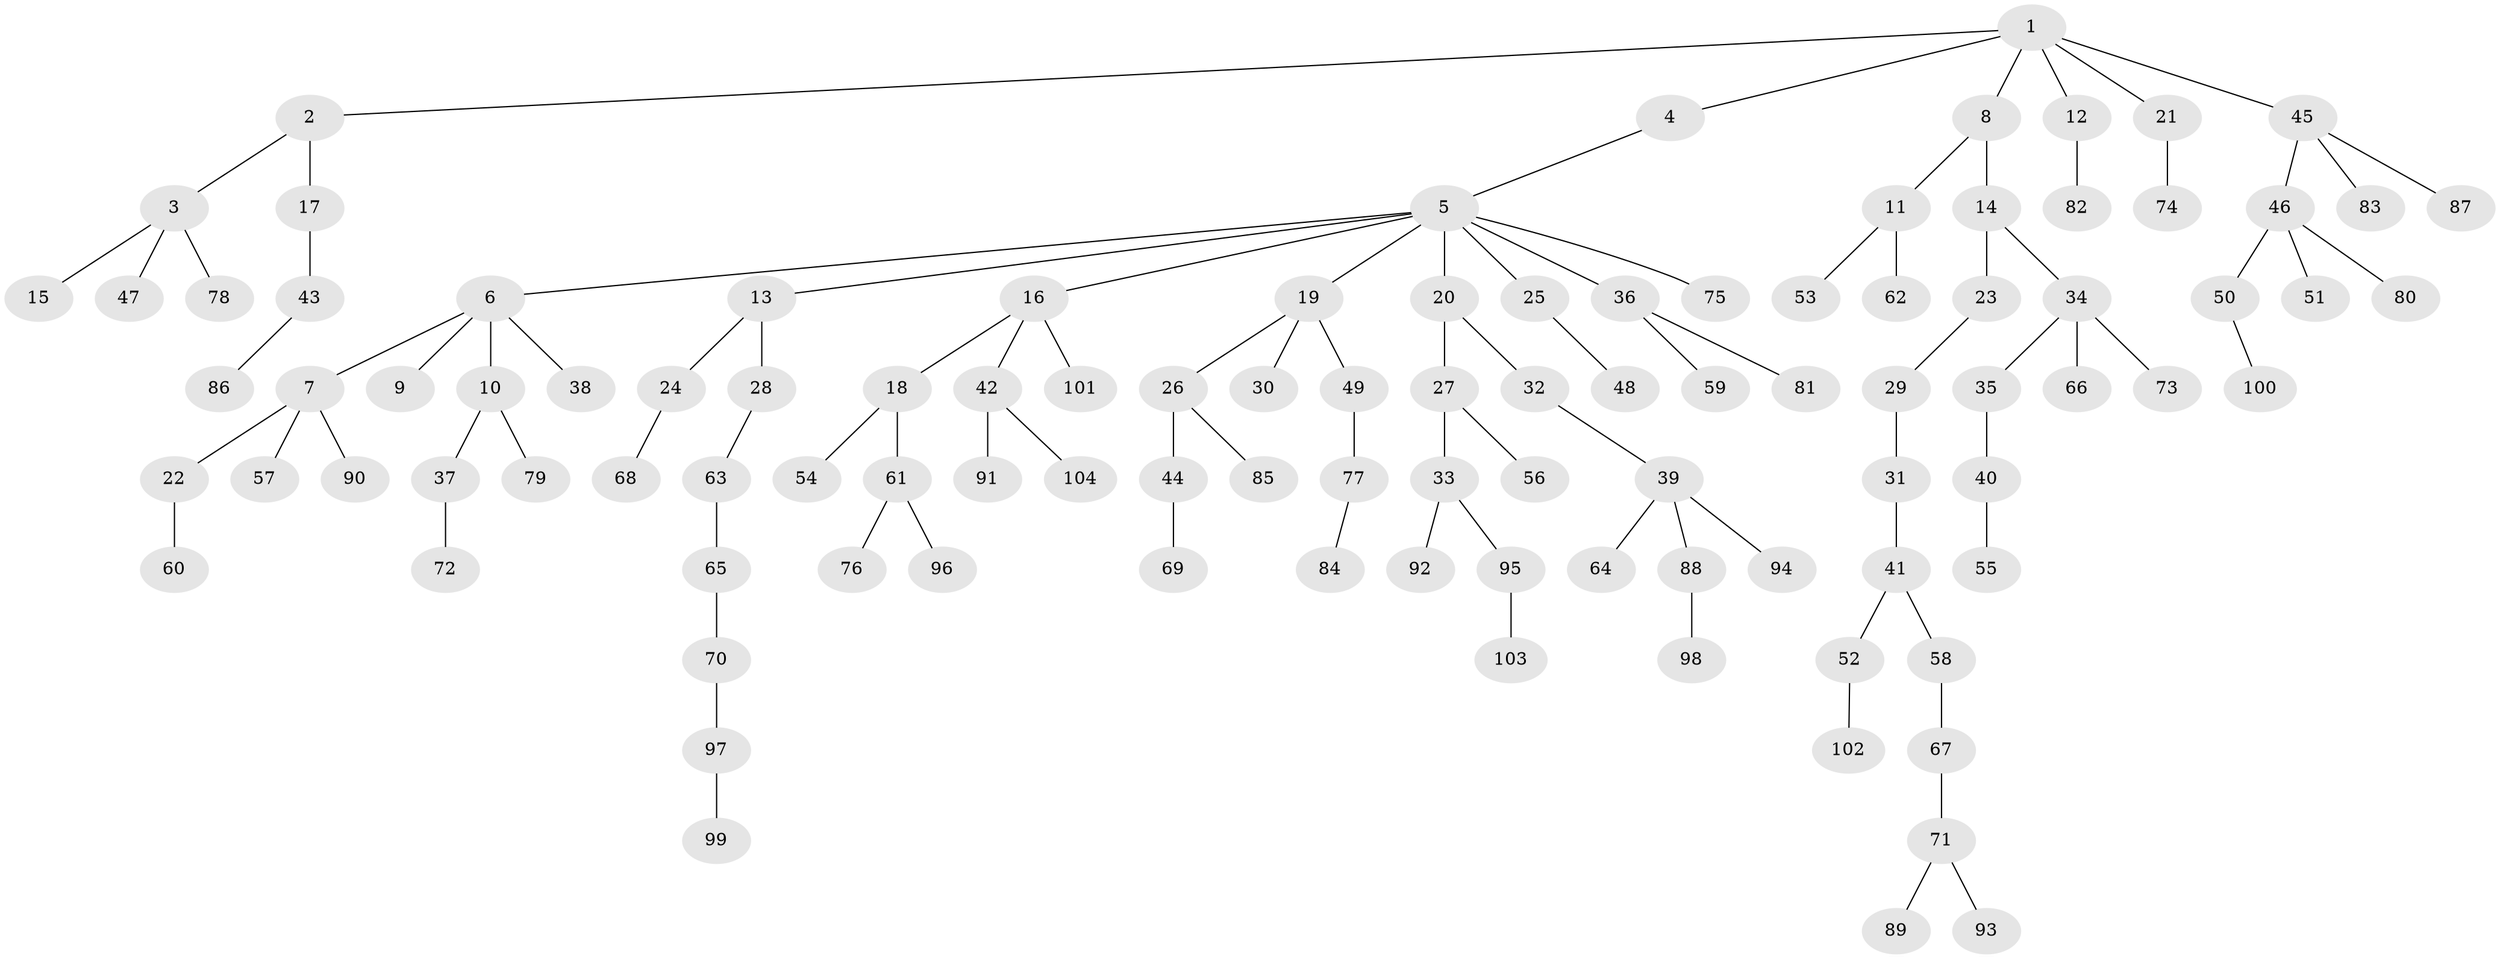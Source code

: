// original degree distribution, {6: 0.00684931506849315, 4: 0.0684931506849315, 3: 0.14383561643835616, 9: 0.00684931506849315, 2: 0.2671232876712329, 5: 0.03424657534246575, 1: 0.4726027397260274}
// Generated by graph-tools (version 1.1) at 2025/51/03/04/25 22:51:29]
// undirected, 104 vertices, 103 edges
graph export_dot {
  node [color=gray90,style=filled];
  1;
  2;
  3;
  4;
  5;
  6;
  7;
  8;
  9;
  10;
  11;
  12;
  13;
  14;
  15;
  16;
  17;
  18;
  19;
  20;
  21;
  22;
  23;
  24;
  25;
  26;
  27;
  28;
  29;
  30;
  31;
  32;
  33;
  34;
  35;
  36;
  37;
  38;
  39;
  40;
  41;
  42;
  43;
  44;
  45;
  46;
  47;
  48;
  49;
  50;
  51;
  52;
  53;
  54;
  55;
  56;
  57;
  58;
  59;
  60;
  61;
  62;
  63;
  64;
  65;
  66;
  67;
  68;
  69;
  70;
  71;
  72;
  73;
  74;
  75;
  76;
  77;
  78;
  79;
  80;
  81;
  82;
  83;
  84;
  85;
  86;
  87;
  88;
  89;
  90;
  91;
  92;
  93;
  94;
  95;
  96;
  97;
  98;
  99;
  100;
  101;
  102;
  103;
  104;
  1 -- 2 [weight=1.0];
  1 -- 4 [weight=1.0];
  1 -- 8 [weight=1.0];
  1 -- 12 [weight=1.0];
  1 -- 21 [weight=1.0];
  1 -- 45 [weight=1.0];
  2 -- 3 [weight=1.0];
  2 -- 17 [weight=1.0];
  3 -- 15 [weight=1.0];
  3 -- 47 [weight=1.0];
  3 -- 78 [weight=1.0];
  4 -- 5 [weight=1.0];
  5 -- 6 [weight=1.0];
  5 -- 13 [weight=1.0];
  5 -- 16 [weight=1.0];
  5 -- 19 [weight=1.0];
  5 -- 20 [weight=1.0];
  5 -- 25 [weight=1.0];
  5 -- 36 [weight=1.0];
  5 -- 75 [weight=1.0];
  6 -- 7 [weight=1.0];
  6 -- 9 [weight=1.0];
  6 -- 10 [weight=1.0];
  6 -- 38 [weight=1.0];
  7 -- 22 [weight=1.0];
  7 -- 57 [weight=1.0];
  7 -- 90 [weight=1.0];
  8 -- 11 [weight=1.0];
  8 -- 14 [weight=1.0];
  10 -- 37 [weight=1.0];
  10 -- 79 [weight=1.0];
  11 -- 53 [weight=1.0];
  11 -- 62 [weight=1.0];
  12 -- 82 [weight=1.0];
  13 -- 24 [weight=1.0];
  13 -- 28 [weight=1.0];
  14 -- 23 [weight=1.0];
  14 -- 34 [weight=1.0];
  16 -- 18 [weight=1.0];
  16 -- 42 [weight=1.0];
  16 -- 101 [weight=1.0];
  17 -- 43 [weight=1.0];
  18 -- 54 [weight=1.0];
  18 -- 61 [weight=1.0];
  19 -- 26 [weight=1.0];
  19 -- 30 [weight=1.0];
  19 -- 49 [weight=1.0];
  20 -- 27 [weight=1.0];
  20 -- 32 [weight=1.0];
  21 -- 74 [weight=1.0];
  22 -- 60 [weight=1.0];
  23 -- 29 [weight=1.0];
  24 -- 68 [weight=1.0];
  25 -- 48 [weight=1.0];
  26 -- 44 [weight=1.0];
  26 -- 85 [weight=1.0];
  27 -- 33 [weight=1.0];
  27 -- 56 [weight=1.0];
  28 -- 63 [weight=1.0];
  29 -- 31 [weight=1.0];
  31 -- 41 [weight=1.0];
  32 -- 39 [weight=1.0];
  33 -- 92 [weight=1.0];
  33 -- 95 [weight=1.0];
  34 -- 35 [weight=1.0];
  34 -- 66 [weight=1.0];
  34 -- 73 [weight=1.0];
  35 -- 40 [weight=1.0];
  36 -- 59 [weight=1.0];
  36 -- 81 [weight=1.0];
  37 -- 72 [weight=1.0];
  39 -- 64 [weight=1.0];
  39 -- 88 [weight=1.0];
  39 -- 94 [weight=1.0];
  40 -- 55 [weight=1.0];
  41 -- 52 [weight=1.0];
  41 -- 58 [weight=1.0];
  42 -- 91 [weight=1.0];
  42 -- 104 [weight=1.0];
  43 -- 86 [weight=1.0];
  44 -- 69 [weight=1.0];
  45 -- 46 [weight=1.0];
  45 -- 83 [weight=1.0];
  45 -- 87 [weight=1.0];
  46 -- 50 [weight=1.0];
  46 -- 51 [weight=1.0];
  46 -- 80 [weight=1.0];
  49 -- 77 [weight=1.0];
  50 -- 100 [weight=1.0];
  52 -- 102 [weight=1.0];
  58 -- 67 [weight=1.0];
  61 -- 76 [weight=1.0];
  61 -- 96 [weight=1.0];
  63 -- 65 [weight=1.0];
  65 -- 70 [weight=1.0];
  67 -- 71 [weight=1.0];
  70 -- 97 [weight=1.0];
  71 -- 89 [weight=1.0];
  71 -- 93 [weight=1.0];
  77 -- 84 [weight=1.0];
  88 -- 98 [weight=1.0];
  95 -- 103 [weight=1.0];
  97 -- 99 [weight=1.0];
}
